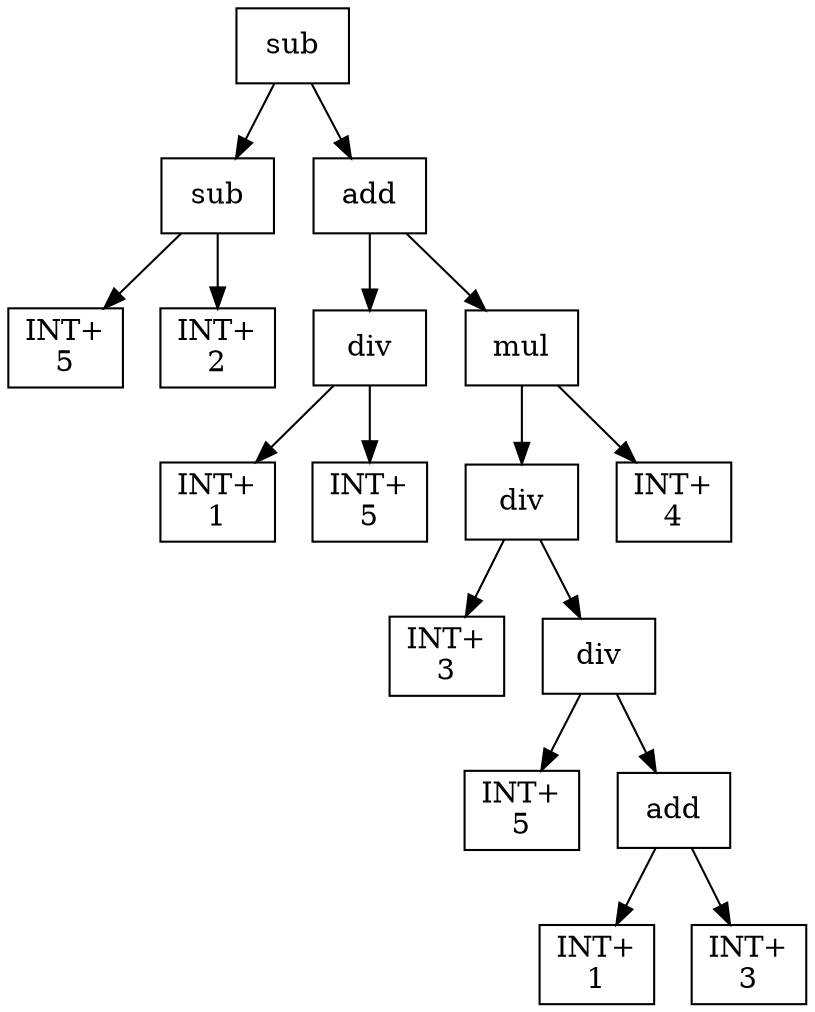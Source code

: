 digraph expr {
  node [shape=box];
  n1 [label="sub"];
  n2 [label="sub"];
  n3 [label="INT+\n5"];
  n4 [label="INT+\n2"];
  n2 -> n3;
  n2 -> n4;
  n5 [label="add"];
  n6 [label="div"];
  n7 [label="INT+\n1"];
  n8 [label="INT+\n5"];
  n6 -> n7;
  n6 -> n8;
  n9 [label="mul"];
  n10 [label="div"];
  n11 [label="INT+\n3"];
  n12 [label="div"];
  n13 [label="INT+\n5"];
  n14 [label="add"];
  n15 [label="INT+\n1"];
  n16 [label="INT+\n3"];
  n14 -> n15;
  n14 -> n16;
  n12 -> n13;
  n12 -> n14;
  n10 -> n11;
  n10 -> n12;
  n17 [label="INT+\n4"];
  n9 -> n10;
  n9 -> n17;
  n5 -> n6;
  n5 -> n9;
  n1 -> n2;
  n1 -> n5;
}